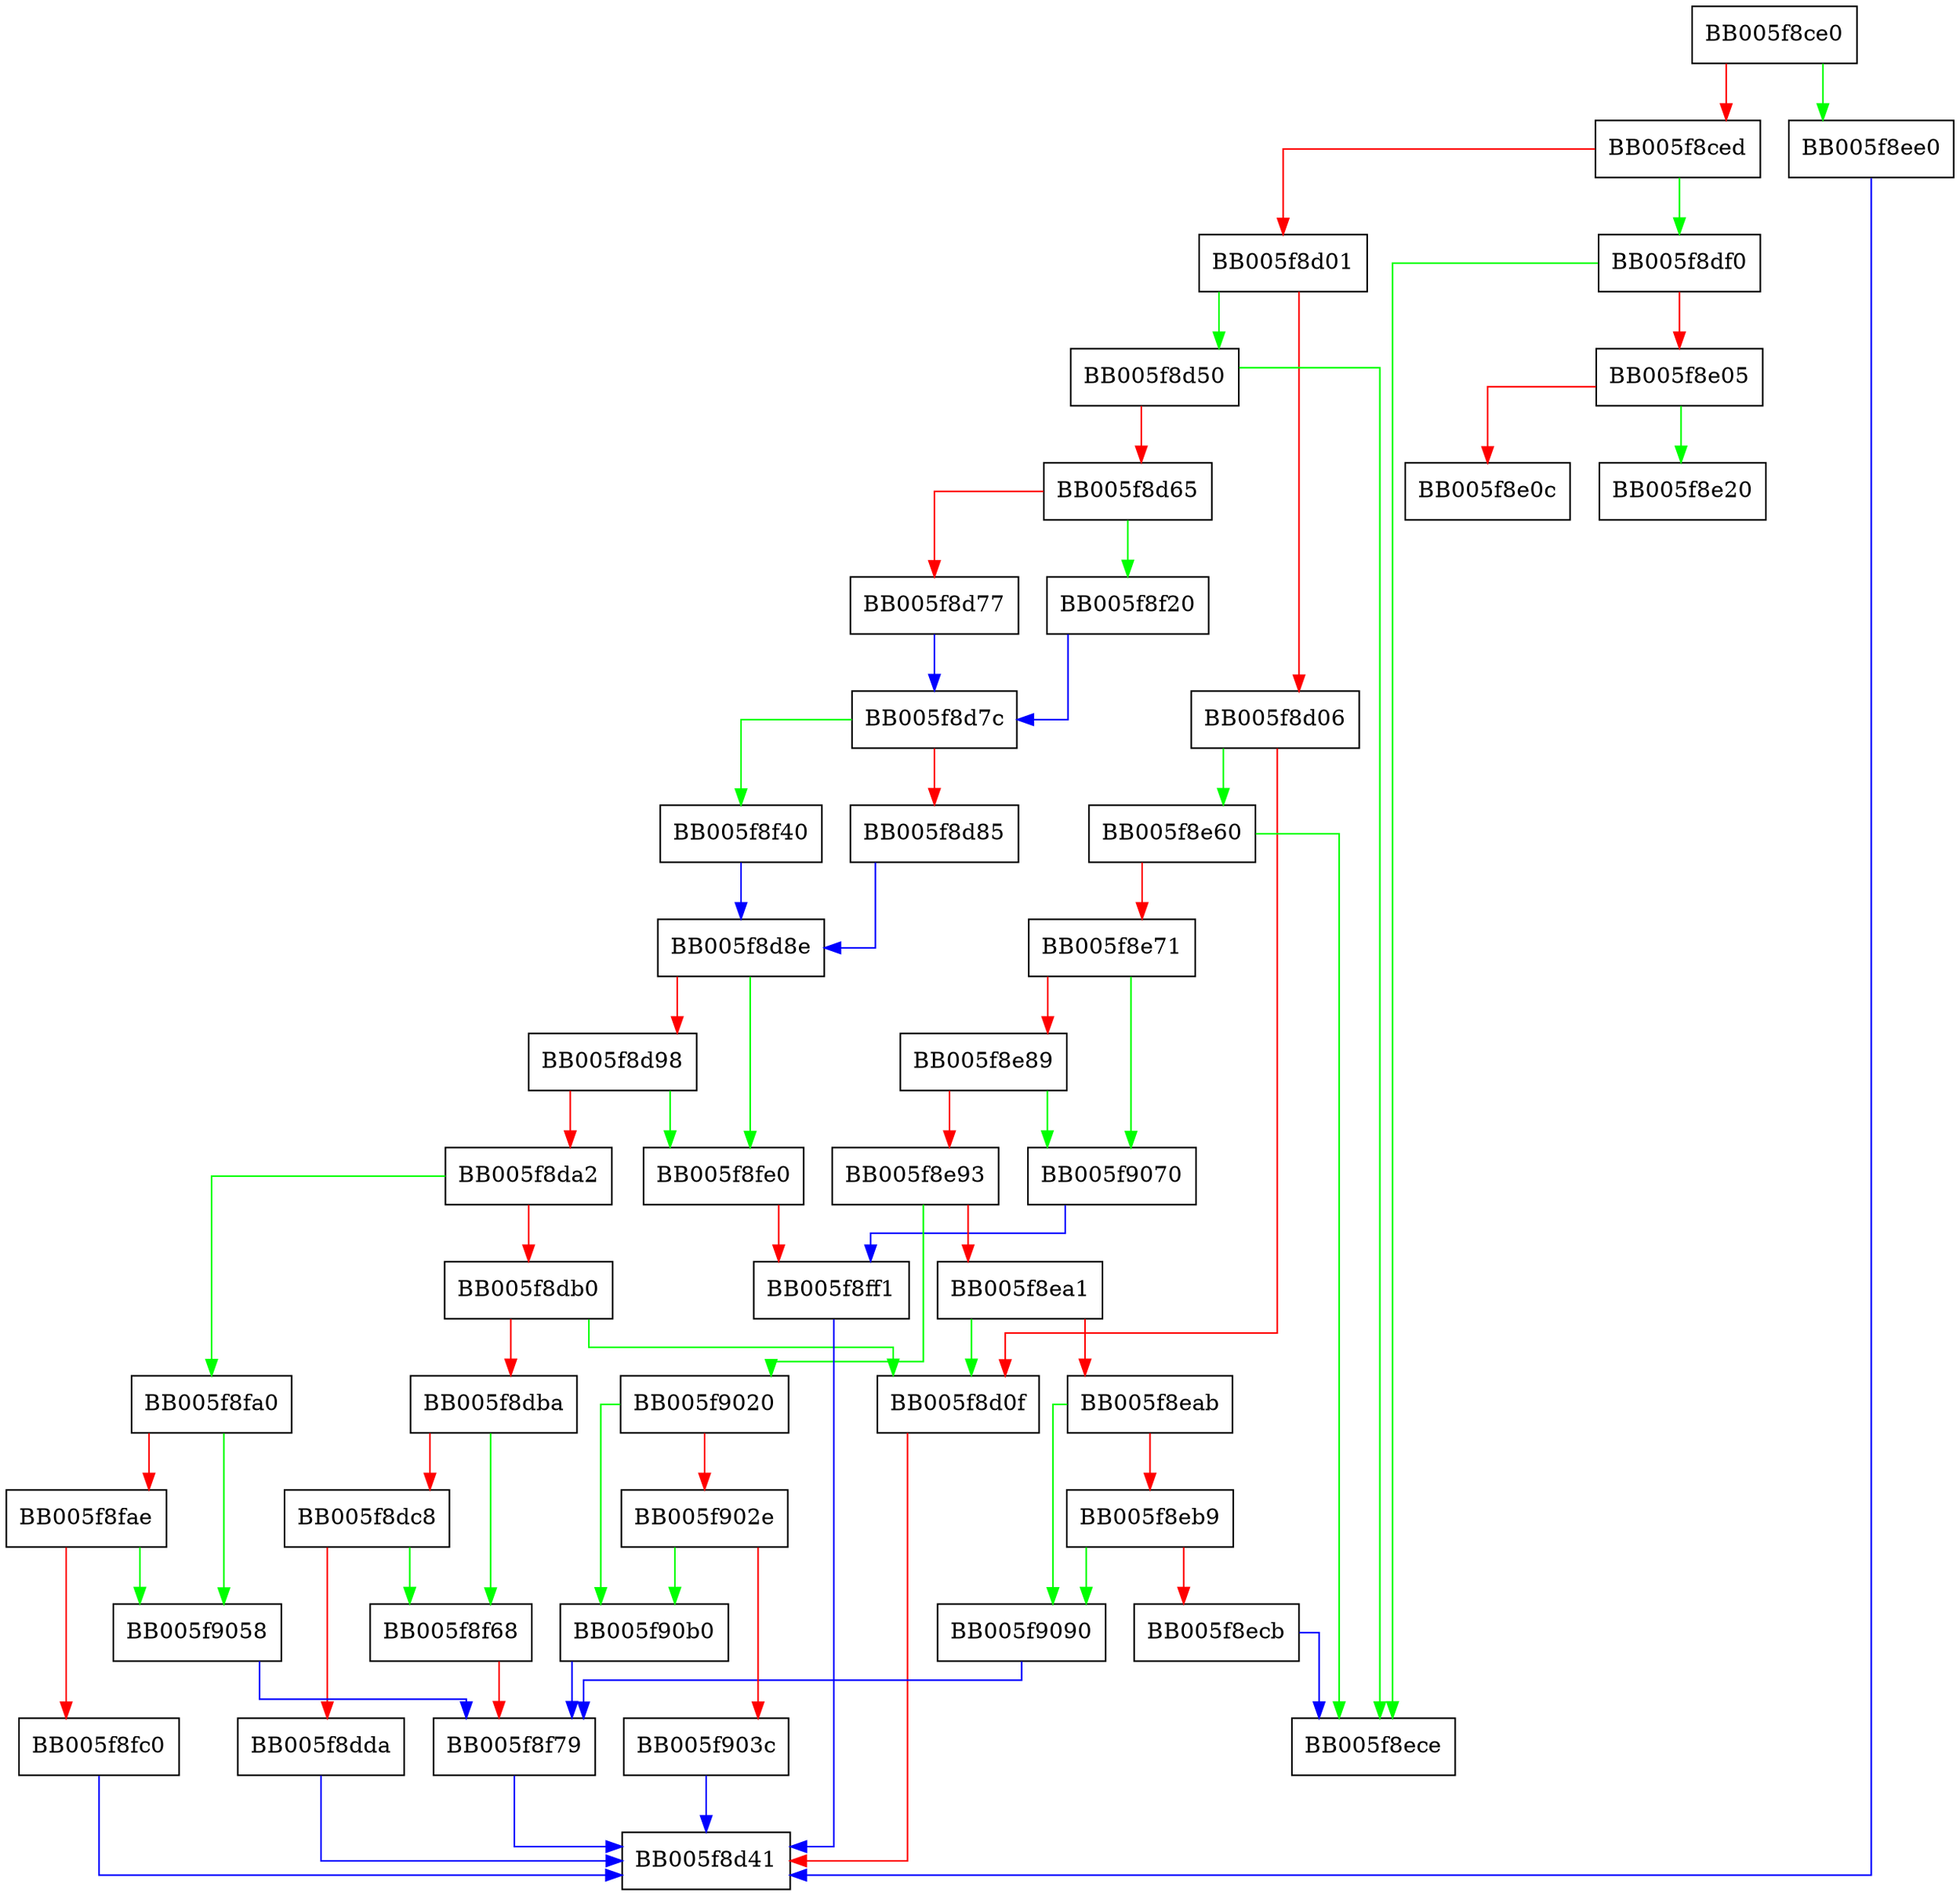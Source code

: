 digraph OSSL_PARAM_set_double {
  node [shape="box"];
  graph [splines=ortho];
  BB005f8ce0 -> BB005f8ee0 [color="green"];
  BB005f8ce0 -> BB005f8ced [color="red"];
  BB005f8ced -> BB005f8df0 [color="green"];
  BB005f8ced -> BB005f8d01 [color="red"];
  BB005f8d01 -> BB005f8d50 [color="green"];
  BB005f8d01 -> BB005f8d06 [color="red"];
  BB005f8d06 -> BB005f8e60 [color="green"];
  BB005f8d06 -> BB005f8d0f [color="red"];
  BB005f8d0f -> BB005f8d41 [color="red"];
  BB005f8d50 -> BB005f8ece [color="green"];
  BB005f8d50 -> BB005f8d65 [color="red"];
  BB005f8d65 -> BB005f8f20 [color="green"];
  BB005f8d65 -> BB005f8d77 [color="red"];
  BB005f8d77 -> BB005f8d7c [color="blue"];
  BB005f8d7c -> BB005f8f40 [color="green"];
  BB005f8d7c -> BB005f8d85 [color="red"];
  BB005f8d85 -> BB005f8d8e [color="blue"];
  BB005f8d8e -> BB005f8fe0 [color="green"];
  BB005f8d8e -> BB005f8d98 [color="red"];
  BB005f8d98 -> BB005f8fe0 [color="green"];
  BB005f8d98 -> BB005f8da2 [color="red"];
  BB005f8da2 -> BB005f8fa0 [color="green"];
  BB005f8da2 -> BB005f8db0 [color="red"];
  BB005f8db0 -> BB005f8d0f [color="green"];
  BB005f8db0 -> BB005f8dba [color="red"];
  BB005f8dba -> BB005f8f68 [color="green"];
  BB005f8dba -> BB005f8dc8 [color="red"];
  BB005f8dc8 -> BB005f8f68 [color="green"];
  BB005f8dc8 -> BB005f8dda [color="red"];
  BB005f8dda -> BB005f8d41 [color="blue"];
  BB005f8df0 -> BB005f8ece [color="green"];
  BB005f8df0 -> BB005f8e05 [color="red"];
  BB005f8e05 -> BB005f8e20 [color="green"];
  BB005f8e05 -> BB005f8e0c [color="red"];
  BB005f8e60 -> BB005f8ece [color="green"];
  BB005f8e60 -> BB005f8e71 [color="red"];
  BB005f8e71 -> BB005f9070 [color="green"];
  BB005f8e71 -> BB005f8e89 [color="red"];
  BB005f8e89 -> BB005f9070 [color="green"];
  BB005f8e89 -> BB005f8e93 [color="red"];
  BB005f8e93 -> BB005f9020 [color="green"];
  BB005f8e93 -> BB005f8ea1 [color="red"];
  BB005f8ea1 -> BB005f8d0f [color="green"];
  BB005f8ea1 -> BB005f8eab [color="red"];
  BB005f8eab -> BB005f9090 [color="green"];
  BB005f8eab -> BB005f8eb9 [color="red"];
  BB005f8eb9 -> BB005f9090 [color="green"];
  BB005f8eb9 -> BB005f8ecb [color="red"];
  BB005f8ecb -> BB005f8ece [color="blue"];
  BB005f8ee0 -> BB005f8d41 [color="blue"];
  BB005f8f20 -> BB005f8d7c [color="blue"];
  BB005f8f40 -> BB005f8d8e [color="blue"];
  BB005f8f68 -> BB005f8f79 [color="red"];
  BB005f8f79 -> BB005f8d41 [color="blue"];
  BB005f8fa0 -> BB005f9058 [color="green"];
  BB005f8fa0 -> BB005f8fae [color="red"];
  BB005f8fae -> BB005f9058 [color="green"];
  BB005f8fae -> BB005f8fc0 [color="red"];
  BB005f8fc0 -> BB005f8d41 [color="blue"];
  BB005f8fe0 -> BB005f8ff1 [color="red"];
  BB005f8ff1 -> BB005f8d41 [color="blue"];
  BB005f9020 -> BB005f90b0 [color="green"];
  BB005f9020 -> BB005f902e [color="red"];
  BB005f902e -> BB005f90b0 [color="green"];
  BB005f902e -> BB005f903c [color="red"];
  BB005f903c -> BB005f8d41 [color="blue"];
  BB005f9058 -> BB005f8f79 [color="blue"];
  BB005f9070 -> BB005f8ff1 [color="blue"];
  BB005f9090 -> BB005f8f79 [color="blue"];
  BB005f90b0 -> BB005f8f79 [color="blue"];
}